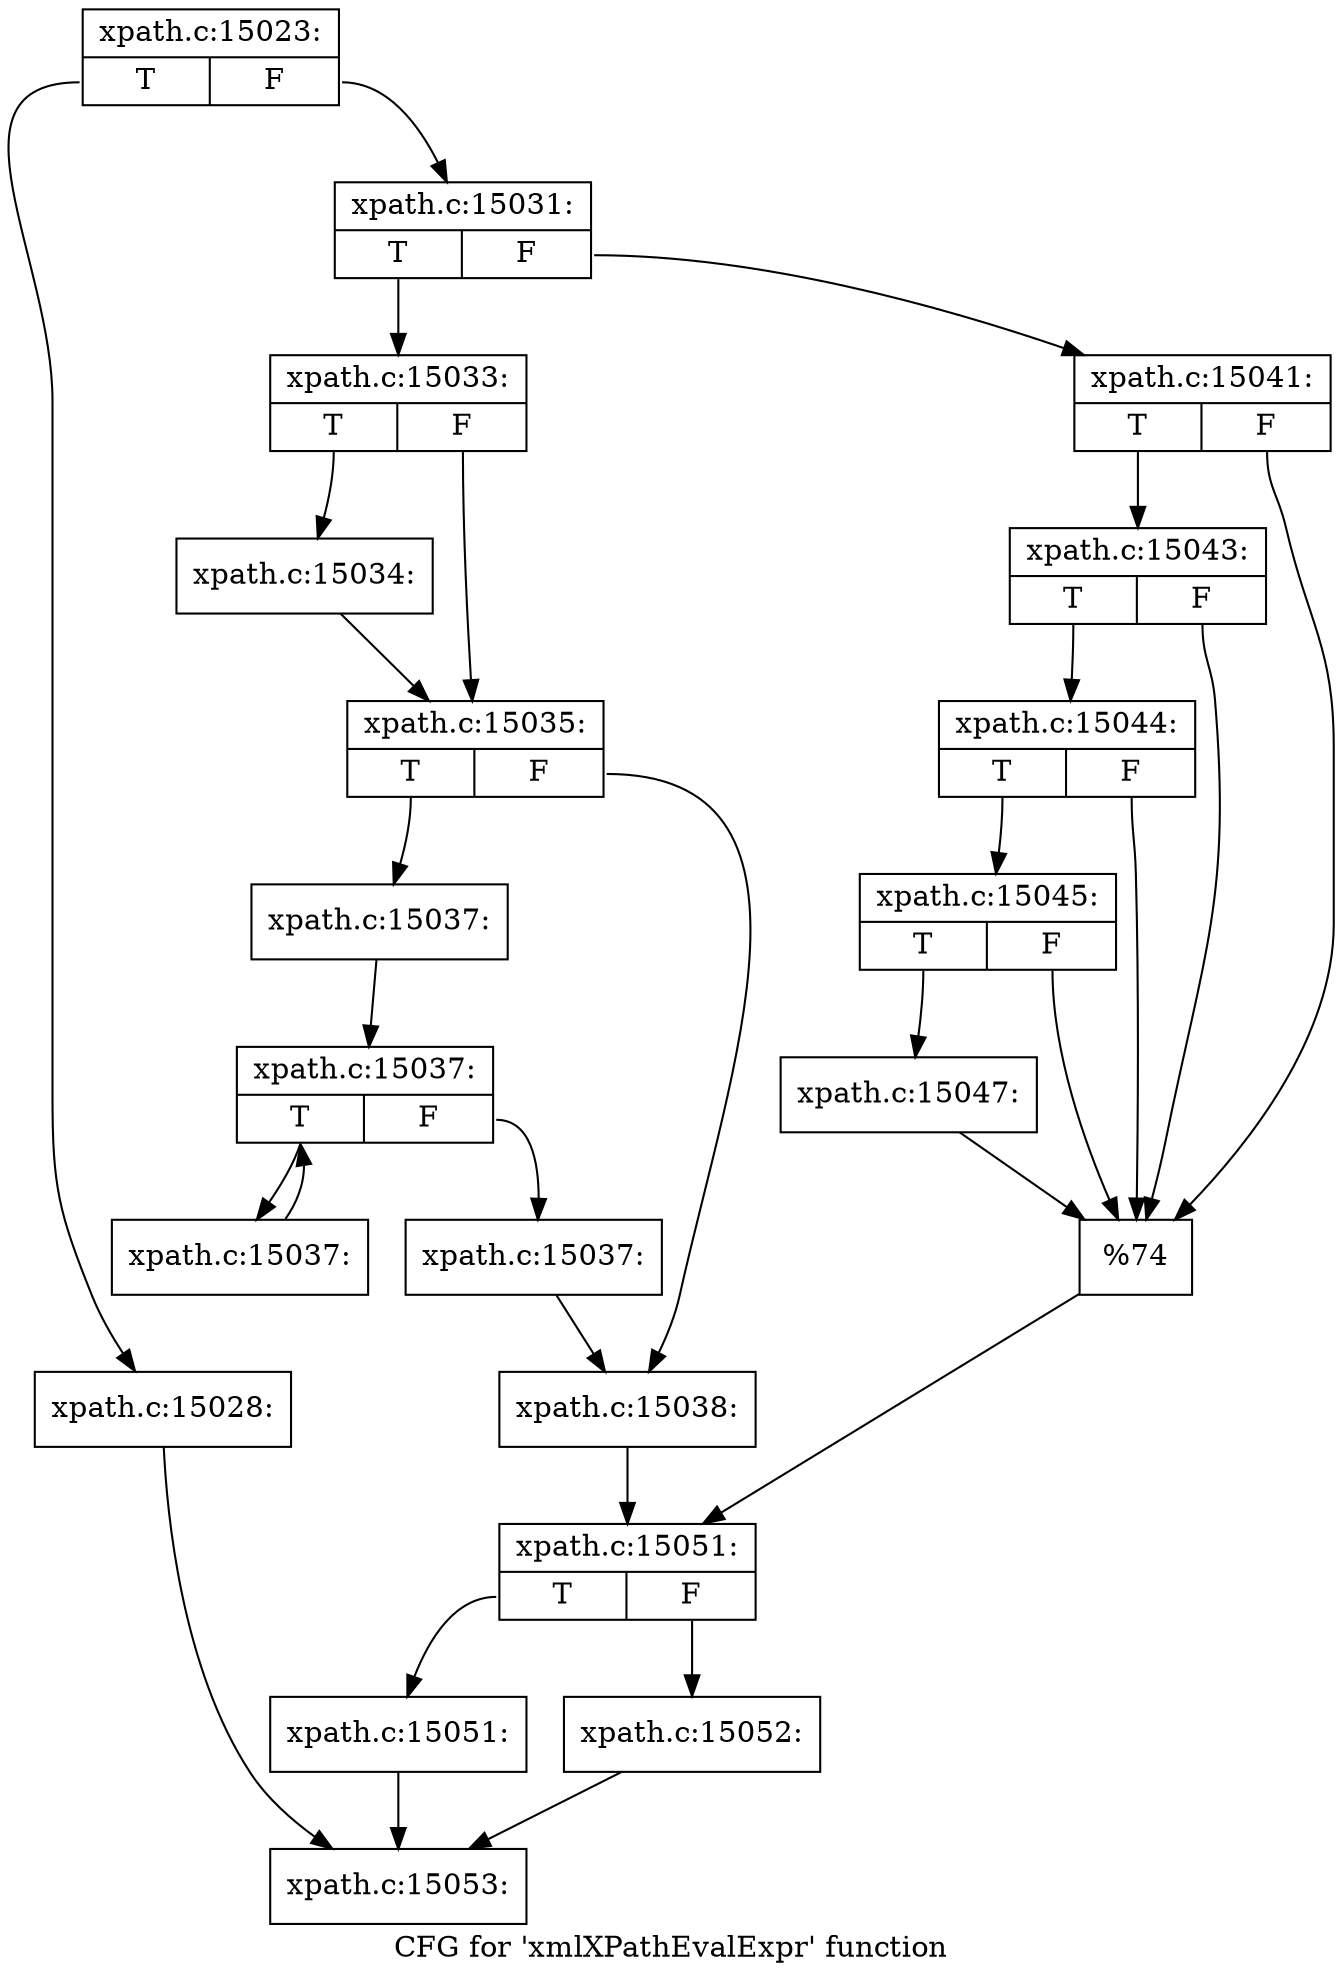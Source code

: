 digraph "CFG for 'xmlXPathEvalExpr' function" {
	label="CFG for 'xmlXPathEvalExpr' function";

	Node0x4c7e6f0 [shape=record,label="{xpath.c:15023:|{<s0>T|<s1>F}}"];
	Node0x4c7e6f0:s0 -> Node0x4c76260;
	Node0x4c7e6f0:s1 -> Node0x4c762b0;
	Node0x4c76260 [shape=record,label="{xpath.c:15028:}"];
	Node0x4c76260 -> Node0x4c74c30;
	Node0x4c762b0 [shape=record,label="{xpath.c:15031:|{<s0>T|<s1>F}}"];
	Node0x4c762b0:s0 -> Node0x4c7f7c0;
	Node0x4c762b0:s1 -> Node0x4c7f860;
	Node0x4c7f7c0 [shape=record,label="{xpath.c:15033:|{<s0>T|<s1>F}}"];
	Node0x4c7f7c0:s0 -> Node0x4c7fc20;
	Node0x4c7f7c0:s1 -> Node0x4c7fc70;
	Node0x4c7fc20 [shape=record,label="{xpath.c:15034:}"];
	Node0x4c7fc20 -> Node0x4c7fc70;
	Node0x4c7fc70 [shape=record,label="{xpath.c:15035:|{<s0>T|<s1>F}}"];
	Node0x4c7fc70:s0 -> Node0x4c805e0;
	Node0x4c7fc70:s1 -> Node0x4c80630;
	Node0x4c805e0 [shape=record,label="{xpath.c:15037:}"];
	Node0x4c805e0 -> Node0x4c80a40;
	Node0x4c80a40 [shape=record,label="{xpath.c:15037:|{<s0>T|<s1>F}}"];
	Node0x4c80a40:s0 -> Node0x4c80fc0;
	Node0x4c80a40:s1 -> Node0x4c80c00;
	Node0x4c80fc0 [shape=record,label="{xpath.c:15037:}"];
	Node0x4c80fc0 -> Node0x4c80a40;
	Node0x4c80c00 [shape=record,label="{xpath.c:15037:}"];
	Node0x4c80c00 -> Node0x4c80630;
	Node0x4c80630 [shape=record,label="{xpath.c:15038:}"];
	Node0x4c80630 -> Node0x4c7f810;
	Node0x4c7f860 [shape=record,label="{xpath.c:15041:|{<s0>T|<s1>F}}"];
	Node0x4c7f860:s0 -> Node0x4c81880;
	Node0x4c7f860:s1 -> Node0x4c81730;
	Node0x4c81880 [shape=record,label="{xpath.c:15043:|{<s0>T|<s1>F}}"];
	Node0x4c81880:s0 -> Node0x4c81800;
	Node0x4c81880:s1 -> Node0x4c81730;
	Node0x4c81800 [shape=record,label="{xpath.c:15044:|{<s0>T|<s1>F}}"];
	Node0x4c81800:s0 -> Node0x4c81780;
	Node0x4c81800:s1 -> Node0x4c81730;
	Node0x4c81780 [shape=record,label="{xpath.c:15045:|{<s0>T|<s1>F}}"];
	Node0x4c81780:s0 -> Node0x4c816e0;
	Node0x4c81780:s1 -> Node0x4c81730;
	Node0x4c816e0 [shape=record,label="{xpath.c:15047:}"];
	Node0x4c816e0 -> Node0x4c81730;
	Node0x4c81730 [shape=record,label="{%74}"];
	Node0x4c81730 -> Node0x4c7f810;
	Node0x4c7f810 [shape=record,label="{xpath.c:15051:|{<s0>T|<s1>F}}"];
	Node0x4c7f810:s0 -> Node0x4c834a0;
	Node0x4c7f810:s1 -> Node0x4c834f0;
	Node0x4c834a0 [shape=record,label="{xpath.c:15051:}"];
	Node0x4c834a0 -> Node0x4c74c30;
	Node0x4c834f0 [shape=record,label="{xpath.c:15052:}"];
	Node0x4c834f0 -> Node0x4c74c30;
	Node0x4c74c30 [shape=record,label="{xpath.c:15053:}"];
}
